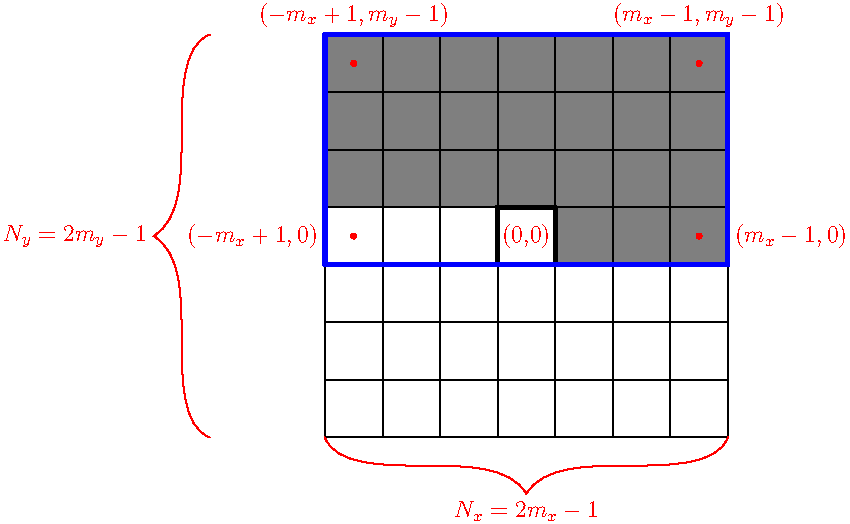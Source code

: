 import math;
import graph;

size(15cm,0);
int mx=4;
int my=mx;
int Nx=2*mx-1;
int Ny=2*my-1;
pen p=linewidth(0.75mm);

fill((-mx+0.5,0.5)--(-mx+0.5,my-0.5)--(mx-0.5,my-0.5)--(mx-0.5,-0.5)--(0.5,-0.5)--(0.5,0.5)--cycle,grey);

add(shift(-mx+0.5,-my+0.5)*grid(Nx,Ny));

dot((mx-1,0),red);
dot((-mx+1,0),red);
dot((mx-1,my-1),red);
dot((-mx+1,my-1),red);
label("(0,0)",(0,0),red);

label("$(-m_x+1,0)$",(-mx+0.5,0),W,red);
label("$(m_x-1,0)$",(mx-0.5,0),E,red);
label("$(m_x-1,m_y-1)$",(mx-1,my-0.5),N,red);
label("$(-m_x+1,m_y-1)$",(-mx+1,my-0.5),N,red);

draw("$N_x=2m_x-1$",brace((mx-0.5,-my+0.5),(-mx+0.5,-my+0.5)),S,red);
int o=-2;
draw("$N_y=2m_y-1$",brace((-mx+0.5+o,-my+0.5),(-mx+0.5+o,my-0.5)),W,red);

draw(box((-0.5,-0.5),(0.5,0.5)),p);
draw((-mx+0.5,-0.5)--(-mx+0.5,my-0.5)--(mx-0.5,my-0.5)--(mx-0.5,-0.5)--cycle,
     blue+p);

//axes(Arrow);
